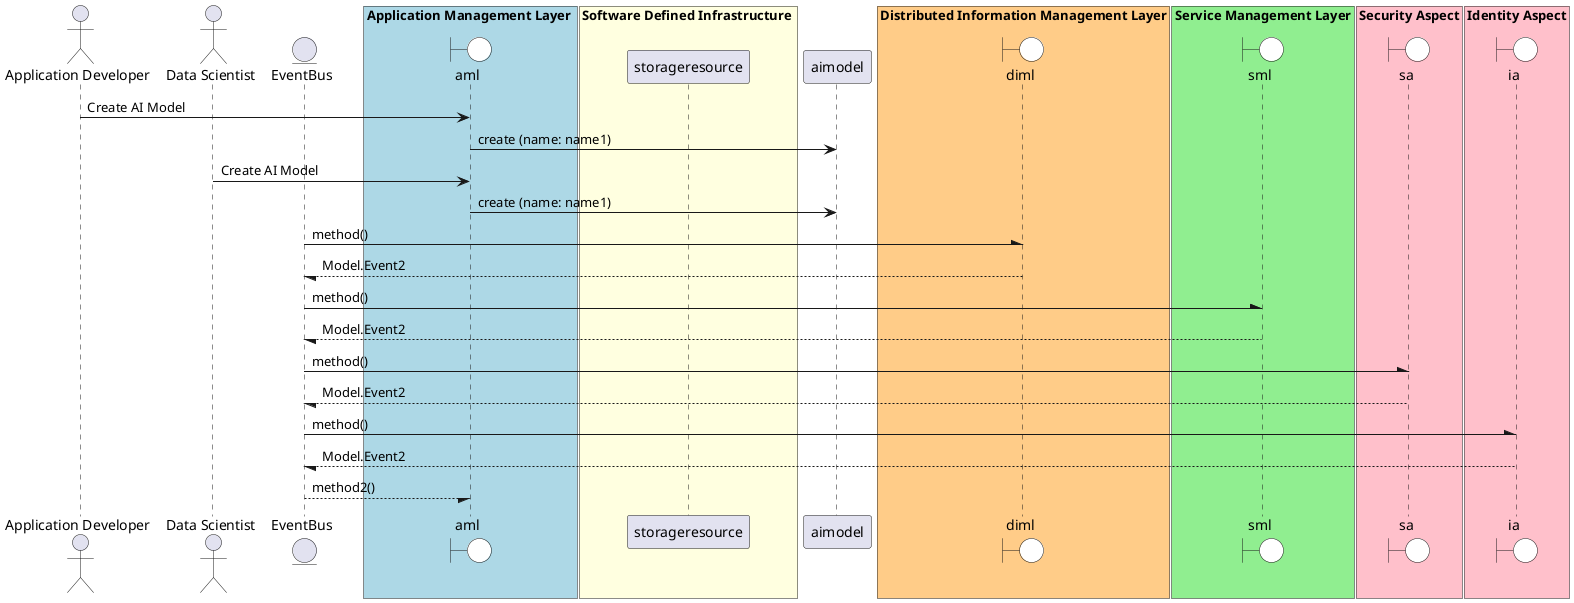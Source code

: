 @startuml

actor "Application Developer"

actor "Data Scientist"


entity EventBus

box Application Management Layer #lightblue
    boundary aml #white
end box


box Software Defined Infrastructure #lightyellow
            participant storageresource
    end box


"Application Developer" -> aml: Create AI Model

    aml -> "aimodel": create (name: name1)



"Data Scientist" -> aml: Create AI Model

    aml -> "aimodel": create (name: name1)




box "Distributed Information Management Layer" #ffcc88
    boundary diml #white
end box
EventBus -\ diml: method()
diml --/ EventBus: Model.Event2
box "Service Management Layer" #lightgreen
    boundary sml #white
end box
EventBus -\ sml: method()
sml --/ EventBus: Model.Event2
box "Security Aspect" #pink
    boundary sa #white
end box
EventBus -\ sa: method()
sa --/ EventBus: Model.Event2
box "Identity Aspect" #pink
    boundary ia #white
end box
EventBus -\ ia: method()
ia --/ EventBus: Model.Event2

EventBus --/ aml : method2()
@enduml
